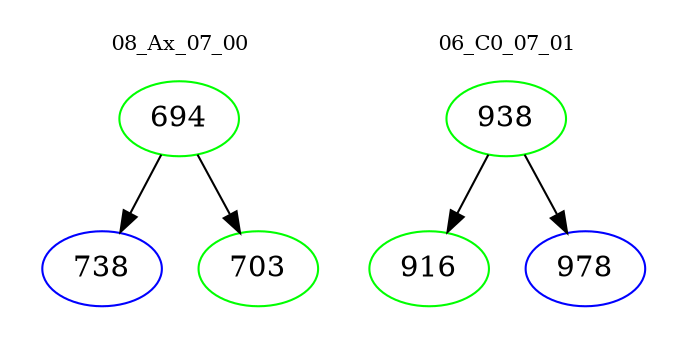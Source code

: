 digraph{
subgraph cluster_0 {
color = white
label = "08_Ax_07_00";
fontsize=10;
T0_694 [label="694", color="green"]
T0_694 -> T0_738 [color="black"]
T0_738 [label="738", color="blue"]
T0_694 -> T0_703 [color="black"]
T0_703 [label="703", color="green"]
}
subgraph cluster_1 {
color = white
label = "06_C0_07_01";
fontsize=10;
T1_938 [label="938", color="green"]
T1_938 -> T1_916 [color="black"]
T1_916 [label="916", color="green"]
T1_938 -> T1_978 [color="black"]
T1_978 [label="978", color="blue"]
}
}

